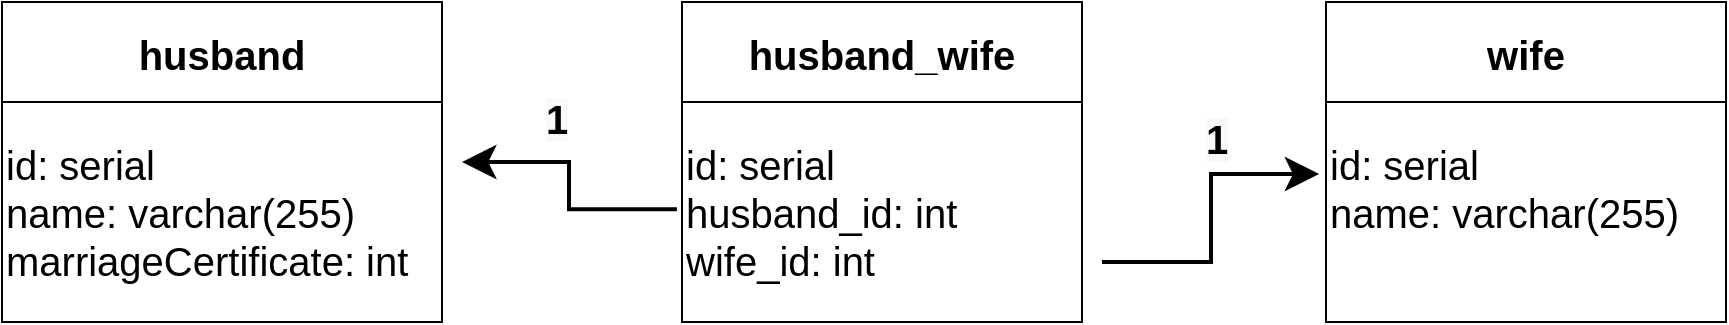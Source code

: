 <mxfile version="20.4.0" type="device"><diagram id="kgpKYQtTHZ0yAKxKKP6v" name="Page-1"><mxGraphModel dx="1421" dy="794" grid="1" gridSize="10" guides="1" tooltips="1" connect="1" arrows="1" fold="1" page="1" pageScale="1" pageWidth="291" pageHeight="413" math="0" shadow="0"><root><mxCell id="0"/><mxCell id="1" parent="0"/><mxCell id="TncPSOZMiZMSfsYLTRfY-2" value="husband" style="swimlane;startSize=50;fontSize=20;" parent="1" vertex="1"><mxGeometry x="140" y="120" width="220" height="160" as="geometry"/></mxCell><mxCell id="TncPSOZMiZMSfsYLTRfY-13" value="&lt;font style=&quot;font-size: 20px;&quot;&gt;id: serial&lt;br&gt;name: varchar(255)&lt;br&gt;marriageCertificate: int&lt;br&gt;&lt;/font&gt;" style="text;html=1;align=left;verticalAlign=middle;resizable=0;points=[];autosize=1;strokeColor=none;fillColor=none;fontSize=14;" parent="TncPSOZMiZMSfsYLTRfY-2" vertex="1"><mxGeometry y="60" width="220" height="90" as="geometry"/></mxCell><mxCell id="TncPSOZMiZMSfsYLTRfY-4" value="husband_wife" style="swimlane;startSize=50;fontSize=20;" parent="1" vertex="1"><mxGeometry x="480" y="120" width="200" height="160" as="geometry"/></mxCell><mxCell id="TncPSOZMiZMSfsYLTRfY-5" value="&lt;font style=&quot;font-size: 20px;&quot;&gt;id: serial&lt;br&gt;husband_id: int&lt;br&gt;wife_id: int&lt;br&gt;&lt;/font&gt;" style="text;html=1;align=left;verticalAlign=middle;resizable=0;points=[];autosize=1;strokeColor=none;fillColor=none;fontSize=14;" parent="TncPSOZMiZMSfsYLTRfY-4" vertex="1"><mxGeometry y="60" width="160" height="90" as="geometry"/></mxCell><mxCell id="TncPSOZMiZMSfsYLTRfY-9" value="" style="edgeStyle=elbowEdgeStyle;elbow=horizontal;endArrow=classic;html=1;rounded=0;fontSize=20;strokeWidth=2;endSize=11;exitX=-0.016;exitY=0.485;exitDx=0;exitDy=0;exitPerimeter=0;" parent="1" source="TncPSOZMiZMSfsYLTRfY-5" edge="1"><mxGeometry width="50" height="50" relative="1" as="geometry"><mxPoint x="470" y="240" as="sourcePoint"/><mxPoint x="370" y="200" as="targetPoint"/></mxGeometry></mxCell><mxCell id="TncPSOZMiZMSfsYLTRfY-10" value="wife" style="swimlane;startSize=50;fontSize=20;" parent="1" vertex="1"><mxGeometry x="802" y="120" width="200" height="160" as="geometry"/></mxCell><mxCell id="TncPSOZMiZMSfsYLTRfY-11" value="&lt;font style=&quot;font-size: 20px;&quot;&gt;id: serial&lt;br&gt;name: varchar(255)&lt;br&gt;&lt;br&gt;&lt;/font&gt;" style="text;html=1;align=left;verticalAlign=middle;resizable=0;points=[];autosize=1;strokeColor=none;fillColor=none;fontSize=14;" parent="TncPSOZMiZMSfsYLTRfY-10" vertex="1"><mxGeometry y="60" width="200" height="90" as="geometry"/></mxCell><mxCell id="TncPSOZMiZMSfsYLTRfY-12" value="" style="edgeStyle=elbowEdgeStyle;elbow=horizontal;endArrow=classic;html=1;rounded=0;fontSize=20;strokeWidth=2;endSize=11;entryX=-0.017;entryY=0.289;entryDx=0;entryDy=0;entryPerimeter=0;" parent="1" target="TncPSOZMiZMSfsYLTRfY-11" edge="1"><mxGeometry width="50" height="50" relative="1" as="geometry"><mxPoint x="690" y="250" as="sourcePoint"/><mxPoint x="790" y="190" as="targetPoint"/></mxGeometry></mxCell><mxCell id="Mn_CZ4WhRm7VoVnjah5Y-1" value="&lt;span style=&quot;color: rgb(0, 0, 0); font-family: Helvetica; font-size: 20px; font-style: normal; font-variant-ligatures: normal; font-variant-caps: normal; font-weight: 700; letter-spacing: normal; orphans: 2; text-align: center; text-indent: 0px; text-transform: none; widows: 2; word-spacing: 0px; -webkit-text-stroke-width: 0px; background-color: rgb(248, 249, 250); text-decoration-thickness: initial; text-decoration-style: initial; text-decoration-color: initial; float: none; display: inline !important;&quot;&gt;1&lt;/span&gt;" style="text;whiteSpace=wrap;html=1;" vertex="1" parent="1"><mxGeometry x="410" y="160" width="13" height="30" as="geometry"/></mxCell><mxCell id="Mn_CZ4WhRm7VoVnjah5Y-3" value="&lt;span style=&quot;color: rgb(0, 0, 0); font-family: Helvetica; font-size: 20px; font-style: normal; font-variant-ligatures: normal; font-variant-caps: normal; font-weight: 700; letter-spacing: normal; orphans: 2; text-align: center; text-indent: 0px; text-transform: none; widows: 2; word-spacing: 0px; -webkit-text-stroke-width: 0px; background-color: rgb(248, 249, 250); text-decoration-thickness: initial; text-decoration-style: initial; text-decoration-color: initial; float: none; display: inline !important;&quot;&gt;1&lt;/span&gt;" style="text;whiteSpace=wrap;html=1;" vertex="1" parent="1"><mxGeometry x="740" y="170" width="13" height="30" as="geometry"/></mxCell></root></mxGraphModel></diagram></mxfile>
